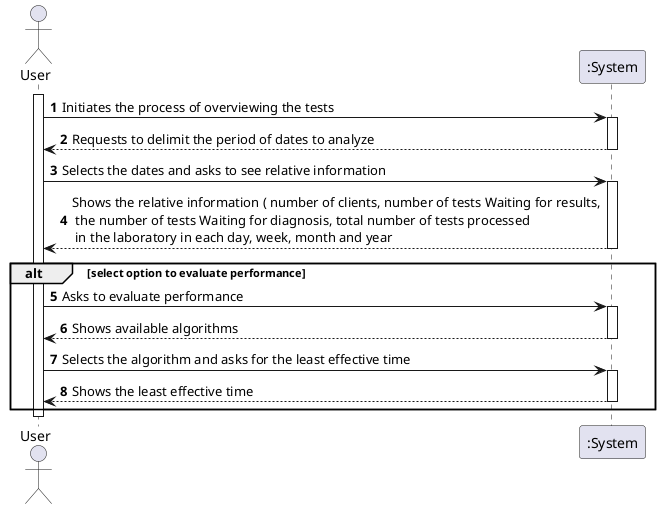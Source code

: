 @startuml
autonumber
actor "User" as User

activate User
User -> ":System" : Initiates the process of overviewing the tests
activate ":System"

":System" --> User : Requests to delimit the period of dates to analyze
deactivate ":System"

User -> ":System" : Selects the dates and asks to see relative information
activate ":System"

":System" --> User : Shows the relative information ( number of clients, number of tests Waiting for results,\n the number of tests Waiting for diagnosis, total number of tests processed \n in the laboratory in each day, week, month and year
deactivate ":System"
alt select option to evaluate performance
User -> ":System" : Asks to evaluate performance
activate ":System"
":System" --> User : Shows available algorithms
deactivate ":System"

User -> ":System" : Selects the algorithm and asks for the least effective time
activate ":System"
":System" --> User : Shows the least effective time
deactivate ":System"
end
deactivate User

@enduml